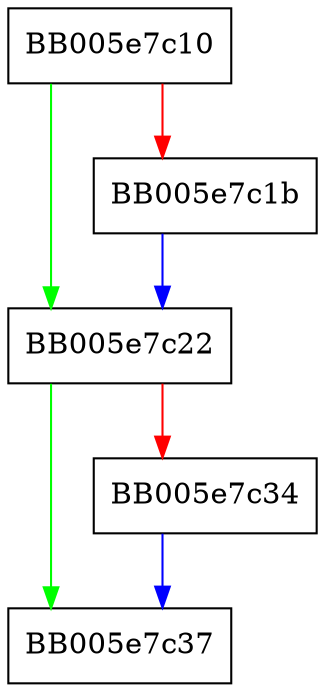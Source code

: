 digraph OPENSSL_LH_retrieve {
  node [shape="box"];
  graph [splines=ortho];
  BB005e7c10 -> BB005e7c22 [color="green"];
  BB005e7c10 -> BB005e7c1b [color="red"];
  BB005e7c1b -> BB005e7c22 [color="blue"];
  BB005e7c22 -> BB005e7c37 [color="green"];
  BB005e7c22 -> BB005e7c34 [color="red"];
  BB005e7c34 -> BB005e7c37 [color="blue"];
}
